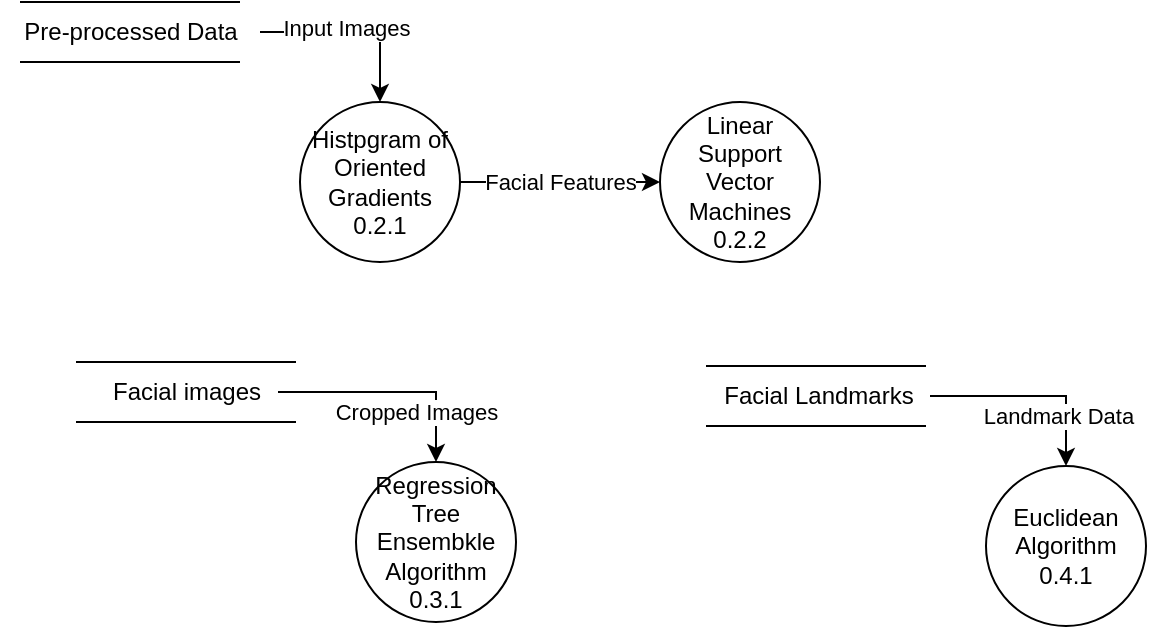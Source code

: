<mxfile version="21.0.7" type="github">
  <diagram name="Page-1" id="Fe1sL8hSDDjLGrG8WN3V">
    <mxGraphModel dx="963" dy="664" grid="0" gridSize="10" guides="1" tooltips="1" connect="1" arrows="1" fold="1" page="1" pageScale="1" pageWidth="850" pageHeight="1100" math="0" shadow="0">
      <root>
        <mxCell id="0" />
        <mxCell id="1" parent="0" />
        <mxCell id="VW14tIE7hExinmx6P18e-1" value="Linear Support Vector Machines&lt;br&gt;0.2.2" style="ellipse;whiteSpace=wrap;html=1;aspect=fixed;" vertex="1" parent="1">
          <mxGeometry x="370" y="110" width="80" height="80" as="geometry" />
        </mxCell>
        <mxCell id="VW14tIE7hExinmx6P18e-9" value="Facial Features" style="edgeStyle=orthogonalEdgeStyle;rounded=0;orthogonalLoop=1;jettySize=auto;html=1;entryX=0;entryY=0.5;entryDx=0;entryDy=0;" edge="1" parent="1" source="VW14tIE7hExinmx6P18e-2" target="VW14tIE7hExinmx6P18e-1">
          <mxGeometry relative="1" as="geometry" />
        </mxCell>
        <mxCell id="VW14tIE7hExinmx6P18e-2" value="Histpgram of Oriented Gradients&lt;br&gt;0.2.1" style="ellipse;whiteSpace=wrap;html=1;aspect=fixed;" vertex="1" parent="1">
          <mxGeometry x="190" y="110" width="80" height="80" as="geometry" />
        </mxCell>
        <mxCell id="VW14tIE7hExinmx6P18e-4" value="" style="endArrow=none;html=1;rounded=0;" edge="1" parent="1">
          <mxGeometry width="50" height="50" relative="1" as="geometry">
            <mxPoint x="50" y="90" as="sourcePoint" />
            <mxPoint x="160" y="90" as="targetPoint" />
          </mxGeometry>
        </mxCell>
        <mxCell id="VW14tIE7hExinmx6P18e-6" value="" style="edgeStyle=orthogonalEdgeStyle;rounded=0;orthogonalLoop=1;jettySize=auto;html=1;" edge="1" parent="1" source="VW14tIE7hExinmx6P18e-5" target="VW14tIE7hExinmx6P18e-2">
          <mxGeometry relative="1" as="geometry" />
        </mxCell>
        <mxCell id="VW14tIE7hExinmx6P18e-8" value="Input Images" style="edgeLabel;html=1;align=center;verticalAlign=middle;resizable=0;points=[];" vertex="1" connectable="0" parent="VW14tIE7hExinmx6P18e-6">
          <mxGeometry x="-0.095" y="2" relative="1" as="geometry">
            <mxPoint as="offset" />
          </mxGeometry>
        </mxCell>
        <mxCell id="VW14tIE7hExinmx6P18e-5" value="Pre-processed Data" style="text;html=1;align=center;verticalAlign=middle;resizable=0;points=[];autosize=1;strokeColor=none;fillColor=none;" vertex="1" parent="1">
          <mxGeometry x="40" y="60" width="130" height="30" as="geometry" />
        </mxCell>
        <mxCell id="VW14tIE7hExinmx6P18e-7" value="" style="endArrow=none;html=1;rounded=0;" edge="1" parent="1">
          <mxGeometry width="50" height="50" relative="1" as="geometry">
            <mxPoint x="50" y="60" as="sourcePoint" />
            <mxPoint x="160" y="60" as="targetPoint" />
          </mxGeometry>
        </mxCell>
        <mxCell id="VW14tIE7hExinmx6P18e-10" value="Regression Tree Ensembkle Algorithm 0.3.1" style="ellipse;whiteSpace=wrap;html=1;aspect=fixed;" vertex="1" parent="1">
          <mxGeometry x="218" y="290" width="80" height="80" as="geometry" />
        </mxCell>
        <mxCell id="VW14tIE7hExinmx6P18e-11" value="" style="endArrow=none;html=1;rounded=0;" edge="1" parent="1">
          <mxGeometry width="50" height="50" relative="1" as="geometry">
            <mxPoint x="78" y="270" as="sourcePoint" />
            <mxPoint x="188" y="270" as="targetPoint" />
          </mxGeometry>
        </mxCell>
        <mxCell id="VW14tIE7hExinmx6P18e-12" value="" style="edgeStyle=orthogonalEdgeStyle;rounded=0;orthogonalLoop=1;jettySize=auto;html=1;" edge="1" parent="1" source="VW14tIE7hExinmx6P18e-14" target="VW14tIE7hExinmx6P18e-10">
          <mxGeometry relative="1" as="geometry" />
        </mxCell>
        <mxCell id="VW14tIE7hExinmx6P18e-13" value="Cropped Images" style="edgeLabel;html=1;align=center;verticalAlign=middle;resizable=0;points=[];" vertex="1" connectable="0" parent="VW14tIE7hExinmx6P18e-12">
          <mxGeometry x="-0.095" y="2" relative="1" as="geometry">
            <mxPoint x="17" y="12" as="offset" />
          </mxGeometry>
        </mxCell>
        <mxCell id="VW14tIE7hExinmx6P18e-14" value="Facial images" style="text;html=1;align=center;verticalAlign=middle;resizable=0;points=[];autosize=1;strokeColor=none;fillColor=none;" vertex="1" parent="1">
          <mxGeometry x="87" y="242" width="92" height="26" as="geometry" />
        </mxCell>
        <mxCell id="VW14tIE7hExinmx6P18e-15" value="" style="endArrow=none;html=1;rounded=0;" edge="1" parent="1">
          <mxGeometry width="50" height="50" relative="1" as="geometry">
            <mxPoint x="78" y="240" as="sourcePoint" />
            <mxPoint x="188" y="240" as="targetPoint" />
          </mxGeometry>
        </mxCell>
        <mxCell id="VW14tIE7hExinmx6P18e-16" value="Euclidean Algorithm&lt;br&gt;0.4.1" style="ellipse;whiteSpace=wrap;html=1;aspect=fixed;" vertex="1" parent="1">
          <mxGeometry x="533" y="292" width="80" height="80" as="geometry" />
        </mxCell>
        <mxCell id="VW14tIE7hExinmx6P18e-17" value="" style="endArrow=none;html=1;rounded=0;" edge="1" parent="1">
          <mxGeometry width="50" height="50" relative="1" as="geometry">
            <mxPoint x="393" y="272" as="sourcePoint" />
            <mxPoint x="503" y="272" as="targetPoint" />
          </mxGeometry>
        </mxCell>
        <mxCell id="VW14tIE7hExinmx6P18e-18" value="" style="edgeStyle=orthogonalEdgeStyle;rounded=0;orthogonalLoop=1;jettySize=auto;html=1;" edge="1" parent="1" source="VW14tIE7hExinmx6P18e-20" target="VW14tIE7hExinmx6P18e-16">
          <mxGeometry relative="1" as="geometry" />
        </mxCell>
        <mxCell id="VW14tIE7hExinmx6P18e-19" value="Landmark Data" style="edgeLabel;html=1;align=center;verticalAlign=middle;resizable=0;points=[];" vertex="1" connectable="0" parent="VW14tIE7hExinmx6P18e-18">
          <mxGeometry x="-0.095" y="2" relative="1" as="geometry">
            <mxPoint x="17" y="12" as="offset" />
          </mxGeometry>
        </mxCell>
        <mxCell id="VW14tIE7hExinmx6P18e-20" value="Facial Landmarks" style="text;html=1;align=center;verticalAlign=middle;resizable=0;points=[];autosize=1;strokeColor=none;fillColor=none;" vertex="1" parent="1">
          <mxGeometry x="392" y="244" width="113" height="26" as="geometry" />
        </mxCell>
        <mxCell id="VW14tIE7hExinmx6P18e-21" value="" style="endArrow=none;html=1;rounded=0;" edge="1" parent="1">
          <mxGeometry width="50" height="50" relative="1" as="geometry">
            <mxPoint x="393" y="242" as="sourcePoint" />
            <mxPoint x="503" y="242" as="targetPoint" />
          </mxGeometry>
        </mxCell>
      </root>
    </mxGraphModel>
  </diagram>
</mxfile>
